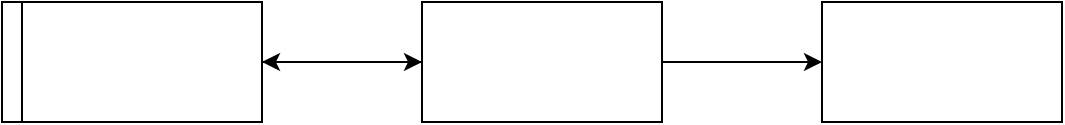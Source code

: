 <mxfile version="12.3.3" type="github" pages="1"><diagram id="t4QEacpzo_Jg_FxmqpAh" name="Page-1"><mxGraphModel dx="868" dy="430" grid="1" gridSize="10" guides="1" tooltips="1" connect="1" arrows="1" fold="1" page="1" pageScale="1" pageWidth="827" pageHeight="1169" math="0" shadow="0"><root><mxCell id="0"/><mxCell id="1" parent="0"/><mxCell id="eJaeT67hj54eSMcTEd9g-2" style="edgeStyle=orthogonalEdgeStyle;rounded=0;orthogonalLoop=1;jettySize=auto;html=1;" edge="1" parent="1" source="eJaeT67hj54eSMcTEd9g-1"><mxGeometry relative="1" as="geometry"><mxPoint x="330" y="140" as="targetPoint"/></mxGeometry></mxCell><mxCell id="eJaeT67hj54eSMcTEd9g-1" value="" style="rounded=0;whiteSpace=wrap;html=1;" vertex="1" parent="1"><mxGeometry x="120" y="110" width="120" height="60" as="geometry"/></mxCell><mxCell id="eJaeT67hj54eSMcTEd9g-5" value="" style="edgeStyle=orthogonalEdgeStyle;rounded=0;orthogonalLoop=1;jettySize=auto;html=1;" edge="1" parent="1" source="eJaeT67hj54eSMcTEd9g-3" target="eJaeT67hj54eSMcTEd9g-4"><mxGeometry relative="1" as="geometry"/></mxCell><mxCell id="eJaeT67hj54eSMcTEd9g-7" value="" style="edgeStyle=orthogonalEdgeStyle;rounded=0;orthogonalLoop=1;jettySize=auto;html=1;" edge="1" parent="1" source="eJaeT67hj54eSMcTEd9g-3" target="eJaeT67hj54eSMcTEd9g-6"><mxGeometry relative="1" as="geometry"/></mxCell><mxCell id="eJaeT67hj54eSMcTEd9g-3" value="" style="rounded=0;whiteSpace=wrap;html=1;" vertex="1" parent="1"><mxGeometry x="330" y="110" width="120" height="60" as="geometry"/></mxCell><mxCell id="eJaeT67hj54eSMcTEd9g-6" value="" style="rounded=0;whiteSpace=wrap;html=1;" vertex="1" parent="1"><mxGeometry x="530" y="110" width="120" height="60" as="geometry"/></mxCell><mxCell id="eJaeT67hj54eSMcTEd9g-4" value="" style="rounded=0;whiteSpace=wrap;html=1;" vertex="1" parent="1"><mxGeometry x="130" y="110" width="120" height="60" as="geometry"/></mxCell></root></mxGraphModel></diagram></mxfile>